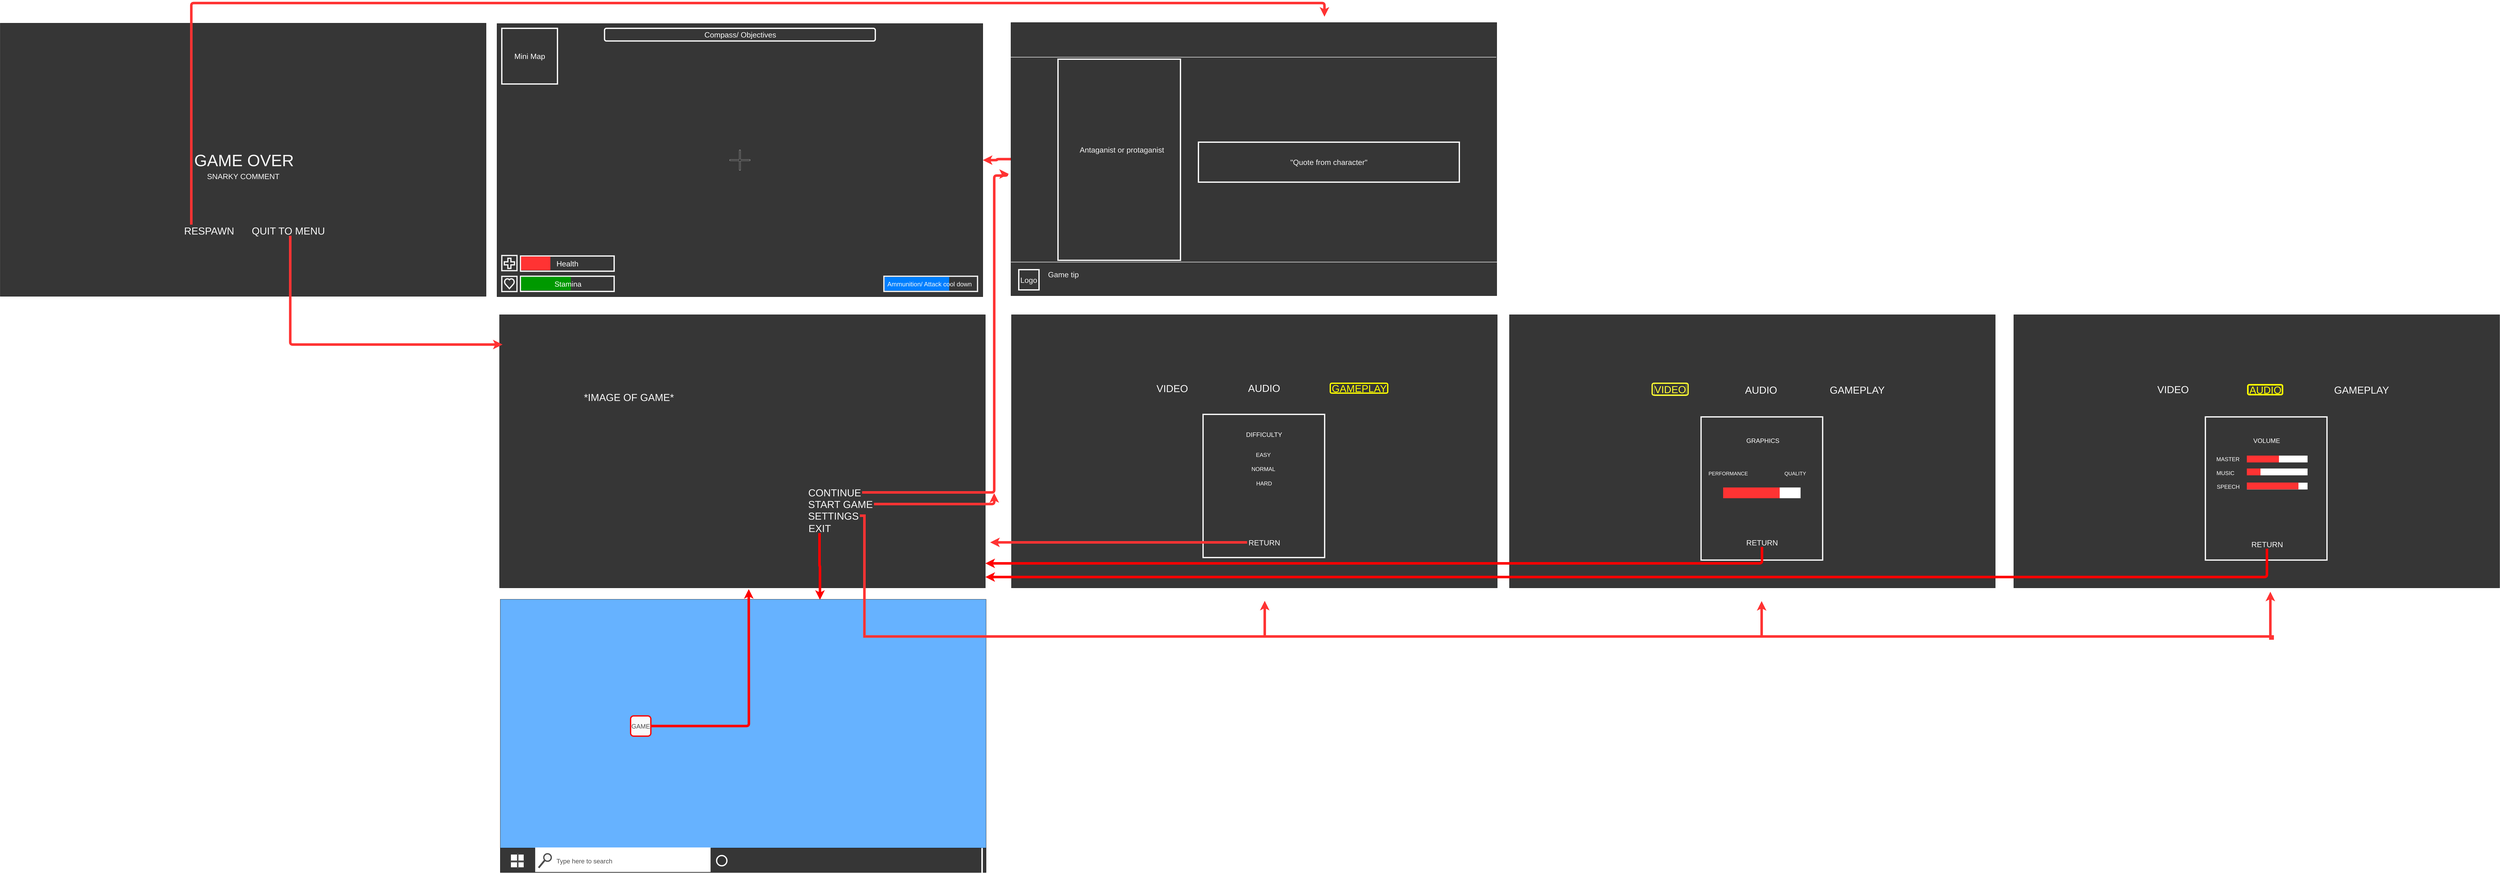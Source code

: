 <mxfile version="19.0.3" type="github">
  <diagram id="C5RBs43oDa-KdzZeNtuy" name="Page-1">
    <mxGraphModel dx="11483" dy="5679" grid="0" gridSize="10" guides="1" tooltips="1" connect="1" arrows="1" fold="1" page="1" pageScale="1" pageWidth="827" pageHeight="1169" math="0" shadow="0">
      <root>
        <mxCell id="WIyWlLk6GJQsqaUBKTNV-0" />
        <mxCell id="WIyWlLk6GJQsqaUBKTNV-1" parent="WIyWlLk6GJQsqaUBKTNV-0" />
        <mxCell id="epi_BCIH6UxTK0VW4PeA-1" value="" style="rounded=0;whiteSpace=wrap;html=1;fillColor=#363636;" parent="WIyWlLk6GJQsqaUBKTNV-1" vertex="1">
          <mxGeometry x="-792" y="32" width="1920" height="1080" as="geometry" />
        </mxCell>
        <mxCell id="epi_BCIH6UxTK0VW4PeA-2" value="" style="whiteSpace=wrap;html=1;aspect=fixed;labelBackgroundColor=none;strokeColor=#FCFCFC;fillColor=#363636;perimeterSpacing=0;strokeWidth=5;" parent="WIyWlLk6GJQsqaUBKTNV-1" vertex="1">
          <mxGeometry x="-773" y="51" width="220" height="220" as="geometry" />
        </mxCell>
        <mxCell id="epi_BCIH6UxTK0VW4PeA-3" value="" style="rounded=0;whiteSpace=wrap;html=1;fillColor=#363636;strokeWidth=5;strokeColor=#FAFAFA;" parent="WIyWlLk6GJQsqaUBKTNV-1" vertex="1">
          <mxGeometry x="-699" y="1031" width="370" height="60" as="geometry" />
        </mxCell>
        <mxCell id="epi_BCIH6UxTK0VW4PeA-4" value="" style="rounded=0;whiteSpace=wrap;html=1;fillColor=#363636;strokeWidth=5;strokeColor=#FAFAFA;" parent="WIyWlLk6GJQsqaUBKTNV-1" vertex="1">
          <mxGeometry x="-699" y="951" width="370" height="60" as="geometry" />
        </mxCell>
        <mxCell id="epi_BCIH6UxTK0VW4PeA-5" value="" style="shape=cross;whiteSpace=wrap;html=1;size=0.053;strokeWidth=1;fillColor=#0D0D0D;strokeColor=#FCFCFC;" parent="WIyWlLk6GJQsqaUBKTNV-1" vertex="1">
          <mxGeometry x="128" y="532" width="80" height="80" as="geometry" />
        </mxCell>
        <mxCell id="epi_BCIH6UxTK0VW4PeA-9" value="" style="rounded=1;whiteSpace=wrap;html=1;fillColor=#363636;strokeColor=#FAFAFA;strokeWidth=5;" parent="WIyWlLk6GJQsqaUBKTNV-1" vertex="1">
          <mxGeometry x="-367" y="51" width="1070" height="50" as="geometry" />
        </mxCell>
        <mxCell id="epi_BCIH6UxTK0VW4PeA-10" value="&lt;font color=&quot;#ffffff&quot;&gt;Health&lt;/font&gt;" style="text;html=1;resizable=0;autosize=1;align=center;verticalAlign=middle;points=[];fillColor=none;strokeColor=none;rounded=0;fontSize=30;" parent="WIyWlLk6GJQsqaUBKTNV-1" vertex="1">
          <mxGeometry x="-562.5" y="961" width="97" height="40" as="geometry" />
        </mxCell>
        <mxCell id="epi_BCIH6UxTK0VW4PeA-12" value="&lt;font color=&quot;#ffffff&quot;&gt;Mini Map&lt;/font&gt;" style="text;html=1;resizable=0;autosize=1;align=center;verticalAlign=middle;points=[];fillColor=none;strokeColor=none;rounded=0;fontSize=30;" parent="WIyWlLk6GJQsqaUBKTNV-1" vertex="1">
          <mxGeometry x="-729" y="141" width="132" height="40" as="geometry" />
        </mxCell>
        <mxCell id="epi_BCIH6UxTK0VW4PeA-13" value="&lt;font color=&quot;#fafafa&quot;&gt;Compass/ Objectives&lt;/font&gt;" style="text;html=1;resizable=0;autosize=1;align=center;verticalAlign=middle;points=[];fillColor=none;strokeColor=none;rounded=0;fontSize=30;" parent="WIyWlLk6GJQsqaUBKTNV-1" vertex="1">
          <mxGeometry x="22" y="56" width="293" height="40" as="geometry" />
        </mxCell>
        <mxCell id="epi_BCIH6UxTK0VW4PeA-15" value="" style="rounded=0;whiteSpace=wrap;html=1;strokeColor=#F0F0F0;strokeWidth=5;fillColor=#363636;" parent="WIyWlLk6GJQsqaUBKTNV-1" vertex="1">
          <mxGeometry x="737" y="1031" width="370" height="60" as="geometry" />
        </mxCell>
        <mxCell id="epi_BCIH6UxTK0VW4PeA-21" value="" style="whiteSpace=wrap;html=1;aspect=fixed;labelBackgroundColor=none;fontSize=25;fontColor=#F7F7F7;strokeColor=#F0F0F0;strokeWidth=5;fillColor=#363636;" parent="WIyWlLk6GJQsqaUBKTNV-1" vertex="1">
          <mxGeometry x="-773" y="949" width="60" height="60" as="geometry" />
        </mxCell>
        <mxCell id="epi_BCIH6UxTK0VW4PeA-22" value="" style="whiteSpace=wrap;html=1;aspect=fixed;labelBackgroundColor=none;fontSize=25;fontColor=#F7F7F7;strokeColor=#F0F0F0;strokeWidth=5;fillColor=#363636;" parent="WIyWlLk6GJQsqaUBKTNV-1" vertex="1">
          <mxGeometry x="-773" y="1031.5" width="60" height="60" as="geometry" />
        </mxCell>
        <mxCell id="epi_BCIH6UxTK0VW4PeA-23" value="" style="shape=cross;whiteSpace=wrap;html=1;labelBackgroundColor=none;fontSize=25;fontColor=#F7F7F7;strokeColor=#F0F0F0;strokeWidth=5;fillColor=#363636;size=0.3;" parent="WIyWlLk6GJQsqaUBKTNV-1" vertex="1">
          <mxGeometry x="-763" y="960" width="40" height="40" as="geometry" />
        </mxCell>
        <mxCell id="epi_BCIH6UxTK0VW4PeA-24" value="" style="verticalLabelPosition=bottom;verticalAlign=top;html=1;shape=mxgraph.basic.heart;labelBackgroundColor=none;fontSize=25;fontColor=#F7F7F7;strokeColor=#F0F0F0;strokeWidth=5;fillColor=#363636;" parent="WIyWlLk6GJQsqaUBKTNV-1" vertex="1">
          <mxGeometry x="-763" y="1040" width="40" height="40" as="geometry" />
        </mxCell>
        <mxCell id="epi_BCIH6UxTK0VW4PeA-26" value="" style="rounded=0;whiteSpace=wrap;html=1;fillColor=#363636;" parent="WIyWlLk6GJQsqaUBKTNV-1" vertex="1">
          <mxGeometry x="-782" y="1183" width="1920" height="1080" as="geometry" />
        </mxCell>
        <mxCell id="VTh3xcqrAFVOMcp-HKXa-25" style="edgeStyle=orthogonalEdgeStyle;rounded=1;orthogonalLoop=1;jettySize=auto;html=1;fontColor=#FFFF00;strokeColor=#FF3333;strokeWidth=10;" edge="1" parent="WIyWlLk6GJQsqaUBKTNV-1" source="epi_BCIH6UxTK0VW4PeA-27">
          <mxGeometry relative="1" as="geometry">
            <mxPoint x="1172.667" y="1888.333" as="targetPoint" />
          </mxGeometry>
        </mxCell>
        <mxCell id="epi_BCIH6UxTK0VW4PeA-27" value="&lt;span style=&quot;font-size: 40px;&quot;&gt;START GAME&lt;/span&gt;" style="text;html=1;resizable=0;autosize=1;align=center;verticalAlign=middle;points=[];fillColor=none;strokeColor=none;rounded=0;labelBackgroundColor=none;fontSize=25;fontColor=#F7F7F7;" parent="WIyWlLk6GJQsqaUBKTNV-1" vertex="1">
          <mxGeometry x="432" y="1912" width="266" height="39" as="geometry" />
        </mxCell>
        <mxCell id="epi_BCIH6UxTK0VW4PeA-30" value="&lt;span style=&quot;font-size: 40px;&quot;&gt;SETTINGS&lt;/span&gt;" style="text;html=1;resizable=0;autosize=1;align=center;verticalAlign=middle;points=[];fillColor=none;strokeColor=none;rounded=0;labelBackgroundColor=none;fontSize=25;fontColor=#F7F7F7;" parent="WIyWlLk6GJQsqaUBKTNV-1" vertex="1">
          <mxGeometry x="432" y="1958" width="210" height="39" as="geometry" />
        </mxCell>
        <mxCell id="VTh3xcqrAFVOMcp-HKXa-21" style="edgeStyle=orthogonalEdgeStyle;rounded=1;orthogonalLoop=1;jettySize=auto;html=1;fontColor=#FFFF00;strokeColor=#FF3333;strokeWidth=10;" edge="1" parent="WIyWlLk6GJQsqaUBKTNV-1" source="epi_BCIH6UxTK0VW4PeA-31">
          <mxGeometry relative="1" as="geometry">
            <mxPoint x="1231" y="627" as="targetPoint" />
            <Array as="points">
              <mxPoint x="1173" y="1885" />
              <mxPoint x="1173" y="633" />
              <mxPoint x="1223" y="633" />
              <mxPoint x="1223" y="627" />
            </Array>
          </mxGeometry>
        </mxCell>
        <mxCell id="epi_BCIH6UxTK0VW4PeA-31" value="&lt;span style=&quot;font-size: 40px;&quot;&gt;CONTINUE&lt;/span&gt;" style="text;html=1;resizable=0;autosize=1;align=center;verticalAlign=middle;points=[];fillColor=none;strokeColor=none;rounded=0;labelBackgroundColor=none;fontSize=25;fontColor=#F7F7F7;" parent="WIyWlLk6GJQsqaUBKTNV-1" vertex="1">
          <mxGeometry x="432" y="1866" width="219" height="39" as="geometry" />
        </mxCell>
        <mxCell id="VTh3xcqrAFVOMcp-HKXa-90" style="edgeStyle=orthogonalEdgeStyle;rounded=1;orthogonalLoop=1;jettySize=auto;html=1;fontSize=25;fontColor=#4D4D4D;strokeColor=#FF0000;strokeWidth=10;entryX=0.658;entryY=0.002;entryDx=0;entryDy=0;entryPerimeter=0;" edge="1" parent="WIyWlLk6GJQsqaUBKTNV-1" source="epi_BCIH6UxTK0VW4PeA-32" target="VTh3xcqrAFVOMcp-HKXa-72">
          <mxGeometry relative="1" as="geometry">
            <mxPoint x="482.5" y="2298.806" as="targetPoint" />
          </mxGeometry>
        </mxCell>
        <mxCell id="epi_BCIH6UxTK0VW4PeA-32" value="&lt;span style=&quot;font-size: 40px;&quot;&gt;EXIT&lt;/span&gt;" style="text;html=1;resizable=0;autosize=1;align=center;verticalAlign=middle;points=[];fillColor=none;strokeColor=none;rounded=0;labelBackgroundColor=none;fontSize=25;fontColor=#F7F7F7;" parent="WIyWlLk6GJQsqaUBKTNV-1" vertex="1">
          <mxGeometry x="433" y="2007" width="99" height="39" as="geometry" />
        </mxCell>
        <mxCell id="VTh3xcqrAFVOMcp-HKXa-29" value="" style="edgeStyle=orthogonalEdgeStyle;rounded=1;orthogonalLoop=1;jettySize=auto;html=1;fontColor=#FFFF00;strokeColor=#FF3333;strokeWidth=10;" edge="1" parent="WIyWlLk6GJQsqaUBKTNV-1" source="epi_BCIH6UxTK0VW4PeA-33" target="epi_BCIH6UxTK0VW4PeA-1">
          <mxGeometry relative="1" as="geometry" />
        </mxCell>
        <mxCell id="epi_BCIH6UxTK0VW4PeA-33" value="" style="rounded=0;whiteSpace=wrap;html=1;fillColor=#363636;" parent="WIyWlLk6GJQsqaUBKTNV-1" vertex="1">
          <mxGeometry x="1239" y="28" width="1920" height="1080" as="geometry" />
        </mxCell>
        <mxCell id="q872_5jDrgSX7mjS1dsh-0" value="&lt;font color=&quot;#f2f2f2&quot;&gt;&lt;span style=&quot;font-size: 30px;&quot;&gt;Game tip&lt;/span&gt;&lt;/font&gt;" style="text;html=1;resizable=0;autosize=1;align=center;verticalAlign=middle;points=[];fillColor=none;strokeColor=none;rounded=0;" parent="WIyWlLk6GJQsqaUBKTNV-1" vertex="1">
          <mxGeometry x="1380" y="1012" width="132" height="24" as="geometry" />
        </mxCell>
        <mxCell id="q872_5jDrgSX7mjS1dsh-4" value="" style="line;strokeWidth=2;html=1;fontSize=30;fontColor=#F2F2F2;strokeColor=#F7F7F7;" parent="WIyWlLk6GJQsqaUBKTNV-1" vertex="1">
          <mxGeometry x="1239" y="970" width="1922" height="10" as="geometry" />
        </mxCell>
        <mxCell id="q872_5jDrgSX7mjS1dsh-6" value="" style="whiteSpace=wrap;html=1;aspect=fixed;fontSize=30;fontColor=#F2F2F2;strokeColor=#FFFFFF;fillColor=#363636;strokeWidth=5;" parent="WIyWlLk6GJQsqaUBKTNV-1" vertex="1">
          <mxGeometry x="1270" y="1005" width="80" height="80" as="geometry" />
        </mxCell>
        <mxCell id="q872_5jDrgSX7mjS1dsh-7" value="Logo" style="text;html=1;resizable=0;autosize=1;align=center;verticalAlign=middle;points=[];fillColor=none;strokeColor=none;rounded=0;fontSize=30;fontColor=#F2F2F2;" parent="WIyWlLk6GJQsqaUBKTNV-1" vertex="1">
          <mxGeometry x="1270" y="1026" width="77" height="40" as="geometry" />
        </mxCell>
        <mxCell id="q872_5jDrgSX7mjS1dsh-8" value="" style="rounded=0;whiteSpace=wrap;html=1;fontSize=30;fontColor=#F2F2F2;strokeColor=#FFFFFF;strokeWidth=5;fillColor=#363636;" parent="WIyWlLk6GJQsqaUBKTNV-1" vertex="1">
          <mxGeometry x="1425" y="173" width="484" height="795" as="geometry" />
        </mxCell>
        <mxCell id="q872_5jDrgSX7mjS1dsh-9" value="Antaganist or protaganist" style="text;html=1;resizable=0;autosize=1;align=center;verticalAlign=middle;points=[];fillColor=none;strokeColor=none;rounded=0;fontSize=30;fontColor=#F2F2F2;" parent="WIyWlLk6GJQsqaUBKTNV-1" vertex="1">
          <mxGeometry x="1505" y="511" width="344" height="40" as="geometry" />
        </mxCell>
        <mxCell id="q872_5jDrgSX7mjS1dsh-10" value="" style="line;strokeWidth=2;html=1;fontSize=30;fontColor=#F2F2F2;strokeColor=#F7F7F7;" parent="WIyWlLk6GJQsqaUBKTNV-1" vertex="1">
          <mxGeometry x="1235" y="160" width="1922" height="10" as="geometry" />
        </mxCell>
        <mxCell id="q872_5jDrgSX7mjS1dsh-11" value="&quot;Quote from character&quot;" style="rounded=0;whiteSpace=wrap;html=1;fontSize=30;fontColor=#F2F2F2;strokeColor=#FFFFFF;strokeWidth=5;fillColor=#363636;" parent="WIyWlLk6GJQsqaUBKTNV-1" vertex="1">
          <mxGeometry x="1980" y="501" width="1031" height="158" as="geometry" />
        </mxCell>
        <mxCell id="q872_5jDrgSX7mjS1dsh-15" value="" style="line;strokeWidth=2;html=1;fontSize=30;fontColor=#F2F2F2;strokeColor=#F7F7F7;" parent="WIyWlLk6GJQsqaUBKTNV-1" vertex="1">
          <mxGeometry x="1579" y="1884" width="994" height="10" as="geometry" />
        </mxCell>
        <mxCell id="q872_5jDrgSX7mjS1dsh-21" value="" style="rounded=0;whiteSpace=wrap;html=1;fillColor=#363636;" parent="WIyWlLk6GJQsqaUBKTNV-1" vertex="1">
          <mxGeometry x="-2755" y="30.5" width="1920" height="1080" as="geometry" />
        </mxCell>
        <mxCell id="q872_5jDrgSX7mjS1dsh-26" value="" style="rounded=0;whiteSpace=wrap;html=1;fillColor=#363636;" parent="WIyWlLk6GJQsqaUBKTNV-1" vertex="1">
          <mxGeometry x="1241" y="1183" width="1920" height="1080" as="geometry" />
        </mxCell>
        <mxCell id="q872_5jDrgSX7mjS1dsh-29" value="&lt;span style=&quot;font-size: 40px;&quot;&gt;VIDEO&lt;/span&gt;" style="text;html=1;resizable=0;autosize=1;align=center;verticalAlign=middle;points=[];fillColor=none;strokeColor=none;rounded=0;labelBackgroundColor=none;fontSize=25;fontColor=#F7F7F7;" parent="WIyWlLk6GJQsqaUBKTNV-1" vertex="1">
          <mxGeometry x="1809" y="1454" width="134" height="39" as="geometry" />
        </mxCell>
        <mxCell id="q872_5jDrgSX7mjS1dsh-30" value="&lt;span style=&quot;font-size: 40px;&quot;&gt;AUDIO&lt;/span&gt;" style="text;html=1;resizable=0;autosize=1;align=center;verticalAlign=middle;points=[];fillColor=none;strokeColor=none;rounded=0;labelBackgroundColor=none;fontSize=25;fontColor=#F7F7F7;" parent="WIyWlLk6GJQsqaUBKTNV-1" vertex="1">
          <mxGeometry x="2170" y="1453" width="137" height="39" as="geometry" />
        </mxCell>
        <mxCell id="q872_5jDrgSX7mjS1dsh-31" value="&lt;font color=&quot;#ffff00&quot; style=&quot;font-size: 40px;&quot;&gt;GAMEPLAY&lt;/font&gt;" style="text;html=1;resizable=0;autosize=1;align=center;verticalAlign=middle;points=[];fillColor=none;strokeColor=#FFFF00;rounded=1;labelBackgroundColor=none;fontSize=25;fontColor=#F7F7F7;shadow=0;strokeWidth=5;perimeterSpacing=0;sketch=0;glass=0;" parent="WIyWlLk6GJQsqaUBKTNV-1" vertex="1">
          <mxGeometry x="2501" y="1454" width="227" height="39" as="geometry" />
        </mxCell>
        <mxCell id="q872_5jDrgSX7mjS1dsh-33" value="" style="rounded=0;whiteSpace=wrap;html=1;shadow=0;glass=0;sketch=0;fontSize=40;fontColor=#F2F2F2;strokeColor=#FCFCFC;strokeWidth=5;fillColor=#363636;" parent="WIyWlLk6GJQsqaUBKTNV-1" vertex="1">
          <mxGeometry x="1998.25" y="1577" width="480.5" height="566" as="geometry" />
        </mxCell>
        <mxCell id="ZrtI5oNbGW4ebxN35rNM-0" value="&lt;font color=&quot;#ffffff&quot;&gt;&lt;span style=&quot;font-size: 25px;&quot;&gt;DIFFICULTY&lt;/span&gt;&lt;/font&gt;" style="text;html=1;resizable=0;autosize=1;align=center;verticalAlign=middle;points=[];fillColor=none;strokeColor=none;rounded=0;" parent="WIyWlLk6GJQsqaUBKTNV-1" vertex="1">
          <mxGeometry x="2162.5" y="1644" width="153" height="23" as="geometry" />
        </mxCell>
        <mxCell id="ZrtI5oNbGW4ebxN35rNM-1" value="&lt;font style=&quot;font-size: 22px;&quot; color=&quot;#ffffff&quot;&gt;EASY&lt;/font&gt;" style="text;html=1;resizable=0;autosize=1;align=center;verticalAlign=middle;points=[];fillColor=none;strokeColor=none;rounded=0;" parent="WIyWlLk6GJQsqaUBKTNV-1" vertex="1">
          <mxGeometry x="2201.5" y="1727" width="69" height="21" as="geometry" />
        </mxCell>
        <mxCell id="ZrtI5oNbGW4ebxN35rNM-2" value="&lt;font style=&quot;font-size: 22px;&quot; color=&quot;#ffffff&quot;&gt;NORMAL&lt;/font&gt;" style="text;html=1;resizable=0;autosize=1;align=center;verticalAlign=middle;points=[];fillColor=none;strokeColor=none;rounded=0;" parent="WIyWlLk6GJQsqaUBKTNV-1" vertex="1">
          <mxGeometry x="2184" y="1783" width="104" height="21" as="geometry" />
        </mxCell>
        <mxCell id="ZrtI5oNbGW4ebxN35rNM-3" value="&lt;font style=&quot;font-size: 22px;&quot; color=&quot;#ffffff&quot;&gt;HARD&lt;/font&gt;" style="text;html=1;resizable=0;autosize=1;align=center;verticalAlign=middle;points=[];fillColor=none;strokeColor=none;rounded=0;" parent="WIyWlLk6GJQsqaUBKTNV-1" vertex="1">
          <mxGeometry x="2202.5" y="1840" width="72" height="21" as="geometry" />
        </mxCell>
        <mxCell id="ZrtI5oNbGW4ebxN35rNM-4" value="" style="rounded=0;whiteSpace=wrap;html=1;fillColor=#363636;" parent="WIyWlLk6GJQsqaUBKTNV-1" vertex="1">
          <mxGeometry x="3209" y="1183" width="1920" height="1080" as="geometry" />
        </mxCell>
        <mxCell id="ZrtI5oNbGW4ebxN35rNM-5" value="&lt;span style=&quot;font-size: 40px;&quot;&gt;&lt;font color=&quot;#ffff33&quot;&gt;VIDEO&lt;/font&gt;&lt;/span&gt;" style="text;html=1;resizable=0;autosize=1;align=center;verticalAlign=middle;points=[];fillColor=none;strokeColor=#FFFF33;rounded=1;labelBackgroundColor=none;fontSize=25;fontColor=#F7F7F7;labelBorderColor=#FFFF33;spacing=4;strokeWidth=5;" parent="WIyWlLk6GJQsqaUBKTNV-1" vertex="1">
          <mxGeometry x="3773" y="1454" width="142" height="47" as="geometry" />
        </mxCell>
        <mxCell id="ZrtI5oNbGW4ebxN35rNM-6" value="&lt;span style=&quot;font-size: 40px;&quot;&gt;AUDIO&lt;/span&gt;" style="text;html=1;resizable=0;autosize=1;align=center;verticalAlign=middle;points=[];fillColor=none;strokeColor=none;rounded=0;labelBackgroundColor=none;fontSize=25;fontColor=#F7F7F7;" parent="WIyWlLk6GJQsqaUBKTNV-1" vertex="1">
          <mxGeometry x="4134" y="1460" width="137" height="39" as="geometry" />
        </mxCell>
        <mxCell id="ZrtI5oNbGW4ebxN35rNM-7" value="&lt;span style=&quot;font-size: 40px;&quot;&gt;GAMEPLAY&lt;/span&gt;" style="text;html=1;resizable=0;autosize=1;align=center;verticalAlign=middle;points=[];fillColor=none;strokeColor=none;rounded=0;labelBackgroundColor=none;fontSize=25;fontColor=#F7F7F7;" parent="WIyWlLk6GJQsqaUBKTNV-1" vertex="1">
          <mxGeometry x="4469.5" y="1460" width="227" height="39" as="geometry" />
        </mxCell>
        <mxCell id="ZrtI5oNbGW4ebxN35rNM-8" value="" style="rounded=0;whiteSpace=wrap;html=1;shadow=0;glass=0;sketch=0;fontSize=40;fontColor=#F2F2F2;strokeColor=#FCFCFC;strokeWidth=5;fillColor=#363636;" parent="WIyWlLk6GJQsqaUBKTNV-1" vertex="1">
          <mxGeometry x="3966.25" y="1587" width="480.5" height="566" as="geometry" />
        </mxCell>
        <mxCell id="ZrtI5oNbGW4ebxN35rNM-10" value="&lt;font color=&quot;#ffffff&quot;&gt;&lt;span style=&quot;font-size: 25px;&quot;&gt;GRAPHICS&lt;/span&gt;&lt;/font&gt;" style="text;html=1;resizable=0;autosize=1;align=center;verticalAlign=middle;points=[];fillColor=none;strokeColor=none;rounded=0;" parent="WIyWlLk6GJQsqaUBKTNV-1" vertex="1">
          <mxGeometry x="4139.5" y="1668" width="141" height="23" as="geometry" />
        </mxCell>
        <mxCell id="VTh3xcqrAFVOMcp-HKXa-4" value="" style="rounded=0;whiteSpace=wrap;html=1;fillColor=#363636;" vertex="1" parent="WIyWlLk6GJQsqaUBKTNV-1">
          <mxGeometry x="5202" y="1183" width="1920" height="1080" as="geometry" />
        </mxCell>
        <mxCell id="VTh3xcqrAFVOMcp-HKXa-6" value="&lt;span style=&quot;font-size: 40px;&quot;&gt;&lt;font color=&quot;#ffff00&quot;&gt;AUDIO&lt;/font&gt;&lt;/span&gt;" style="text;html=1;resizable=0;autosize=1;align=center;verticalAlign=middle;points=[];fillColor=none;strokeColor=#FFFF00;rounded=1;labelBackgroundColor=none;fontSize=25;fontColor=#F7F7F7;strokeWidth=6;" vertex="1" parent="WIyWlLk6GJQsqaUBKTNV-1">
          <mxGeometry x="6127" y="1460" width="137" height="39" as="geometry" />
        </mxCell>
        <mxCell id="VTh3xcqrAFVOMcp-HKXa-7" value="&lt;span style=&quot;font-size: 40px;&quot;&gt;GAMEPLAY&lt;/span&gt;" style="text;html=1;resizable=0;autosize=1;align=center;verticalAlign=middle;points=[];fillColor=none;strokeColor=none;rounded=0;labelBackgroundColor=none;fontSize=25;fontColor=#F7F7F7;" vertex="1" parent="WIyWlLk6GJQsqaUBKTNV-1">
          <mxGeometry x="6462.5" y="1460" width="227" height="39" as="geometry" />
        </mxCell>
        <mxCell id="VTh3xcqrAFVOMcp-HKXa-8" value="" style="rounded=0;whiteSpace=wrap;html=1;shadow=0;glass=0;sketch=0;fontSize=40;fontColor=#F2F2F2;strokeColor=#FCFCFC;strokeWidth=5;fillColor=#363636;" vertex="1" parent="WIyWlLk6GJQsqaUBKTNV-1">
          <mxGeometry x="5959.25" y="1587" width="480.5" height="566" as="geometry" />
        </mxCell>
        <mxCell id="VTh3xcqrAFVOMcp-HKXa-9" value="&lt;font color=&quot;#ffffff&quot;&gt;&lt;span style=&quot;font-size: 25px;&quot;&gt;VOLUME&lt;/span&gt;&lt;/font&gt;" style="text;html=1;resizable=0;autosize=1;align=center;verticalAlign=middle;points=[];fillColor=none;strokeColor=none;rounded=0;" vertex="1" parent="WIyWlLk6GJQsqaUBKTNV-1">
          <mxGeometry x="6142.5" y="1668" width="116" height="23" as="geometry" />
        </mxCell>
        <mxCell id="VTh3xcqrAFVOMcp-HKXa-10" value="&lt;font color=&quot;#ffffff&quot;&gt;&lt;span style=&quot;font-size: 22px;&quot;&gt;MASTER&lt;/span&gt;&lt;/font&gt;" style="text;html=1;resizable=0;autosize=1;align=center;verticalAlign=middle;points=[];fillColor=none;strokeColor=none;rounded=0;" vertex="1" parent="WIyWlLk6GJQsqaUBKTNV-1">
          <mxGeometry x="5997" y="1744" width="102" height="21" as="geometry" />
        </mxCell>
        <mxCell id="VTh3xcqrAFVOMcp-HKXa-11" value="&lt;font color=&quot;#ffffff&quot;&gt;&lt;span style=&quot;font-size: 22px;&quot;&gt;MUSIC&lt;/span&gt;&lt;/font&gt;" style="text;html=1;resizable=0;autosize=1;align=center;verticalAlign=middle;points=[];fillColor=none;strokeColor=none;rounded=0;" vertex="1" parent="WIyWlLk6GJQsqaUBKTNV-1">
          <mxGeometry x="5997" y="1799" width="81" height="21" as="geometry" />
        </mxCell>
        <mxCell id="VTh3xcqrAFVOMcp-HKXa-12" value="&lt;font color=&quot;#ffffff&quot;&gt;&lt;span style=&quot;font-size: 22px;&quot;&gt;SPEECH&lt;/span&gt;&lt;/font&gt;" style="text;html=1;resizable=0;autosize=1;align=center;verticalAlign=middle;points=[];fillColor=none;strokeColor=none;rounded=0;" vertex="1" parent="WIyWlLk6GJQsqaUBKTNV-1">
          <mxGeometry x="5999" y="1853" width="100" height="21" as="geometry" />
        </mxCell>
        <mxCell id="VTh3xcqrAFVOMcp-HKXa-13" value="&lt;span style=&quot;font-size: 40px;&quot;&gt;VIDEO&lt;/span&gt;" style="text;html=1;resizable=0;autosize=1;align=center;verticalAlign=middle;points=[];fillColor=none;strokeColor=none;rounded=0;labelBackgroundColor=none;fontSize=25;fontColor=#F7F7F7;" vertex="1" parent="WIyWlLk6GJQsqaUBKTNV-1">
          <mxGeometry x="5764" y="1458" width="134" height="39" as="geometry" />
        </mxCell>
        <mxCell id="VTh3xcqrAFVOMcp-HKXa-66" style="edgeStyle=orthogonalEdgeStyle;rounded=1;orthogonalLoop=1;jettySize=auto;html=1;fontSize=30;fontColor=#FFFF00;strokeColor=#FF3333;strokeWidth=10;" edge="1" parent="WIyWlLk6GJQsqaUBKTNV-1" source="VTh3xcqrAFVOMcp-HKXa-30">
          <mxGeometry relative="1" as="geometry">
            <mxPoint x="1157" y="2083" as="targetPoint" />
          </mxGeometry>
        </mxCell>
        <mxCell id="VTh3xcqrAFVOMcp-HKXa-30" value="&lt;font style=&quot;font-size: 30px;&quot;&gt;RETURN&lt;/font&gt;" style="text;html=1;resizable=0;autosize=1;align=center;verticalAlign=middle;points=[];fillColor=none;strokeColor=none;rounded=0;labelBackgroundColor=none;fontSize=25;fontColor=#F7F7F7;" vertex="1" parent="WIyWlLk6GJQsqaUBKTNV-1">
          <mxGeometry x="2172.5" y="2066" width="135" height="35" as="geometry" />
        </mxCell>
        <mxCell id="VTh3xcqrAFVOMcp-HKXa-93" style="edgeStyle=orthogonalEdgeStyle;rounded=1;orthogonalLoop=1;jettySize=auto;html=1;fontSize=25;fontColor=#4D4D4D;strokeColor=#FF0000;strokeWidth=10;" edge="1" parent="WIyWlLk6GJQsqaUBKTNV-1" source="VTh3xcqrAFVOMcp-HKXa-31" target="epi_BCIH6UxTK0VW4PeA-26">
          <mxGeometry relative="1" as="geometry">
            <Array as="points">
              <mxPoint x="4207" y="2166" />
            </Array>
          </mxGeometry>
        </mxCell>
        <mxCell id="VTh3xcqrAFVOMcp-HKXa-31" value="&lt;font style=&quot;font-size: 30px;&quot;&gt;RETURN&lt;/font&gt;" style="text;html=1;resizable=0;autosize=1;align=center;verticalAlign=middle;points=[];fillColor=none;strokeColor=none;rounded=0;labelBackgroundColor=none;fontSize=25;fontColor=#F7F7F7;" vertex="1" parent="WIyWlLk6GJQsqaUBKTNV-1">
          <mxGeometry x="4139.5" y="2066" width="135" height="35" as="geometry" />
        </mxCell>
        <mxCell id="VTh3xcqrAFVOMcp-HKXa-94" style="edgeStyle=orthogonalEdgeStyle;rounded=1;orthogonalLoop=1;jettySize=auto;html=1;fontSize=25;fontColor=#4D4D4D;strokeColor=#FF0000;strokeWidth=10;" edge="1" parent="WIyWlLk6GJQsqaUBKTNV-1" source="VTh3xcqrAFVOMcp-HKXa-32" target="epi_BCIH6UxTK0VW4PeA-26">
          <mxGeometry relative="1" as="geometry">
            <Array as="points">
              <mxPoint x="6202" y="2220" />
            </Array>
          </mxGeometry>
        </mxCell>
        <mxCell id="VTh3xcqrAFVOMcp-HKXa-32" value="&lt;font style=&quot;font-size: 30px;&quot;&gt;RETURN&lt;/font&gt;" style="text;html=1;resizable=0;autosize=1;align=center;verticalAlign=middle;points=[];fillColor=none;strokeColor=none;rounded=0;labelBackgroundColor=none;fontSize=25;fontColor=#F7F7F7;" vertex="1" parent="WIyWlLk6GJQsqaUBKTNV-1">
          <mxGeometry x="6135" y="2073" width="135" height="35" as="geometry" />
        </mxCell>
        <mxCell id="VTh3xcqrAFVOMcp-HKXa-33" value="" style="rounded=0;whiteSpace=wrap;html=1;fontSize=30;fontColor=#FFFF00;strokeColor=none;strokeWidth=5;" vertex="1" parent="WIyWlLk6GJQsqaUBKTNV-1">
          <mxGeometry x="6123" y="1740" width="240" height="27" as="geometry" />
        </mxCell>
        <mxCell id="VTh3xcqrAFVOMcp-HKXa-34" value="" style="rounded=0;whiteSpace=wrap;html=1;fontSize=30;fontColor=#FFFF00;strokeColor=none;strokeWidth=5;" vertex="1" parent="WIyWlLk6GJQsqaUBKTNV-1">
          <mxGeometry x="6123" y="1847" width="240" height="27" as="geometry" />
        </mxCell>
        <mxCell id="VTh3xcqrAFVOMcp-HKXa-35" value="" style="rounded=0;whiteSpace=wrap;html=1;fontSize=30;fontColor=#FFFF00;strokeColor=none;strokeWidth=5;" vertex="1" parent="WIyWlLk6GJQsqaUBKTNV-1">
          <mxGeometry x="6123" y="1791" width="240" height="27" as="geometry" />
        </mxCell>
        <mxCell id="VTh3xcqrAFVOMcp-HKXa-39" value="" style="rounded=0;whiteSpace=wrap;html=1;fontSize=30;fontColor=#FFFF00;strokeColor=none;strokeWidth=5;fillColor=#FF3333;" vertex="1" parent="WIyWlLk6GJQsqaUBKTNV-1">
          <mxGeometry x="6123" y="1740" width="127" height="27" as="geometry" />
        </mxCell>
        <mxCell id="VTh3xcqrAFVOMcp-HKXa-40" value="" style="rounded=0;whiteSpace=wrap;html=1;fontSize=30;fontColor=#FFFF00;strokeColor=none;strokeWidth=5;fillColor=#FF3333;" vertex="1" parent="WIyWlLk6GJQsqaUBKTNV-1">
          <mxGeometry x="6123" y="1791" width="54" height="27" as="geometry" />
        </mxCell>
        <mxCell id="VTh3xcqrAFVOMcp-HKXa-41" value="" style="rounded=0;whiteSpace=wrap;html=1;fontSize=30;fontColor=#FFFF00;strokeColor=none;strokeWidth=5;fillColor=#FF3333;" vertex="1" parent="WIyWlLk6GJQsqaUBKTNV-1">
          <mxGeometry x="6123" y="1846.5" width="204" height="27" as="geometry" />
        </mxCell>
        <mxCell id="VTh3xcqrAFVOMcp-HKXa-43" value="&lt;font style=&quot;font-size: 20px;&quot; color=&quot;#ffffff&quot;&gt;PERFORMANCE&lt;/font&gt;" style="text;html=1;resizable=0;autosize=1;align=center;verticalAlign=middle;points=[];fillColor=none;strokeColor=none;rounded=0;" vertex="1" parent="WIyWlLk6GJQsqaUBKTNV-1">
          <mxGeometry x="3990" y="1799" width="166" height="21" as="geometry" />
        </mxCell>
        <mxCell id="VTh3xcqrAFVOMcp-HKXa-44" value="&lt;font style=&quot;font-size: 20px;&quot; color=&quot;#ffffff&quot;&gt;QUALITY&lt;/font&gt;" style="text;html=1;resizable=0;autosize=1;align=center;verticalAlign=middle;points=[];fillColor=none;strokeColor=none;rounded=0;" vertex="1" parent="WIyWlLk6GJQsqaUBKTNV-1">
          <mxGeometry x="4290" y="1799" width="96" height="21" as="geometry" />
        </mxCell>
        <mxCell id="VTh3xcqrAFVOMcp-HKXa-46" value="" style="rounded=0;whiteSpace=wrap;html=1;fontSize=30;fontColor=#FFFF00;strokeColor=none;strokeWidth=5;" vertex="1" parent="WIyWlLk6GJQsqaUBKTNV-1">
          <mxGeometry x="4053.5" y="1866" width="306" height="42.5" as="geometry" />
        </mxCell>
        <mxCell id="VTh3xcqrAFVOMcp-HKXa-47" value="" style="rounded=0;whiteSpace=wrap;html=1;fontSize=30;fontColor=#FFFF00;strokeColor=none;strokeWidth=5;fillColor=#FF3333;" vertex="1" parent="WIyWlLk6GJQsqaUBKTNV-1">
          <mxGeometry x="4053.5" y="1866" width="223.5" height="42.5" as="geometry" />
        </mxCell>
        <mxCell id="VTh3xcqrAFVOMcp-HKXa-48" value="" style="rounded=0;whiteSpace=wrap;html=1;fillColor=#FF3333;strokeWidth=5;strokeColor=none;" vertex="1" parent="WIyWlLk6GJQsqaUBKTNV-1">
          <mxGeometry x="-697" y="953" width="116" height="54" as="geometry" />
        </mxCell>
        <mxCell id="VTh3xcqrAFVOMcp-HKXa-49" value="" style="rounded=0;whiteSpace=wrap;html=1;fillColor=#009900;strokeWidth=5;strokeColor=none;" vertex="1" parent="WIyWlLk6GJQsqaUBKTNV-1">
          <mxGeometry x="-697" y="1033" width="197" height="54" as="geometry" />
        </mxCell>
        <mxCell id="epi_BCIH6UxTK0VW4PeA-11" value="&lt;font color=&quot;#fafafa&quot; style=&quot;font-size: 29px;&quot;&gt;Stamina&lt;/font&gt;" style="text;html=1;resizable=0;autosize=1;align=center;verticalAlign=middle;points=[];fillColor=none;strokeColor=none;rounded=0;fontSize=13;" parent="WIyWlLk6GJQsqaUBKTNV-1" vertex="1">
          <mxGeometry x="-570" y="1048.5" width="116" height="26" as="geometry" />
        </mxCell>
        <mxCell id="VTh3xcqrAFVOMcp-HKXa-51" value="" style="rounded=0;whiteSpace=wrap;html=1;fillColor=#007FFF;strokeWidth=5;strokeColor=none;" vertex="1" parent="WIyWlLk6GJQsqaUBKTNV-1">
          <mxGeometry x="740" y="1034" width="255" height="54" as="geometry" />
        </mxCell>
        <mxCell id="epi_BCIH6UxTK0VW4PeA-16" value="&lt;font color=&quot;#f7f7f7&quot; style=&quot;font-size: 25px;&quot;&gt;Ammunition/ Attack cool down&lt;/font&gt;" style="text;html=1;resizable=0;autosize=1;align=center;verticalAlign=middle;points=[];fillColor=none;strokeColor=none;rounded=0;fontSize=30;" parent="WIyWlLk6GJQsqaUBKTNV-1" vertex="1">
          <mxGeometry x="745" y="1039" width="344" height="41" as="geometry" />
        </mxCell>
        <mxCell id="VTh3xcqrAFVOMcp-HKXa-52" value="&lt;font style=&quot;font-size: 65px;&quot;&gt;GAME OVER&lt;/font&gt;" style="text;html=1;resizable=0;autosize=1;align=center;verticalAlign=middle;points=[];fillColor=none;strokeColor=none;rounded=0;labelBackgroundColor=none;fontSize=25;fontColor=#F7F7F7;" vertex="1" parent="WIyWlLk6GJQsqaUBKTNV-1">
          <mxGeometry x="-1994" y="548.5" width="404" height="48" as="geometry" />
        </mxCell>
        <mxCell id="VTh3xcqrAFVOMcp-HKXa-53" value="&lt;font style=&quot;font-size: 30px;&quot;&gt;SNARKY COMMENT&lt;/font&gt;" style="text;html=1;resizable=0;autosize=1;align=center;verticalAlign=middle;points=[];fillColor=none;strokeColor=none;rounded=0;labelBackgroundColor=none;fontSize=25;fontColor=#F7F7F7;" vertex="1" parent="WIyWlLk6GJQsqaUBKTNV-1">
          <mxGeometry x="-1943" y="618" width="296" height="35" as="geometry" />
        </mxCell>
        <mxCell id="VTh3xcqrAFVOMcp-HKXa-58" style="edgeStyle=orthogonalEdgeStyle;rounded=1;orthogonalLoop=1;jettySize=auto;html=1;fontSize=30;fontColor=#FFFF00;strokeColor=#FF3333;strokeWidth=10;" edge="1" parent="WIyWlLk6GJQsqaUBKTNV-1" source="VTh3xcqrAFVOMcp-HKXa-54">
          <mxGeometry relative="1" as="geometry">
            <mxPoint x="2478" y="5" as="targetPoint" />
            <Array as="points">
              <mxPoint x="-2000" y="-49" />
              <mxPoint x="2478" y="-49" />
            </Array>
          </mxGeometry>
        </mxCell>
        <mxCell id="VTh3xcqrAFVOMcp-HKXa-54" value="&lt;span style=&quot;font-size: 40px;&quot;&gt;RESPAWN&lt;/span&gt;&lt;span style=&quot;color: rgba(0, 0, 0, 0); font-family: monospace; font-size: 0px; text-align: start;&quot;&gt;%3CmxGraphModel%3E%3Croot%3E%3CmxCell%20id%3D%220%22%2F%3E%3CmxCell%20id%3D%221%22%20parent%3D%220%22%2F%3E%3CmxCell%20id%3D%222%22%20value%3D%22%26lt%3Bspan%20style%3D%26quot%3Bfont-size%3A%2040px%3B%26quot%3B%26gt%3BGAME%20OVER%26lt%3B%2Fspan%26gt%3B%22%20style%3D%22text%3Bhtml%3D1%3Bresizable%3D0%3Bautosize%3D1%3Balign%3Dcenter%3BverticalAlign%3Dmiddle%3Bpoints%3D%5B%5D%3BfillColor%3Dnone%3BstrokeColor%3Dnone%3Brounded%3D0%3BlabelBackgroundColor%3Dnone%3BfontSize%3D25%3BfontColor%3D%23F7F7F7%3B%22%20vertex%3D%221%22%20parent%3D%221%22%3E%3CmxGeometry%20x%3D%22-1918%22%20y%3D%22552.5%22%20width%3D%22252%22%20height%3D%2240%22%20as%3D%22geometry%22%2F%3E%3C%2FmxCell%3E%3C%2Froot%3E%3C%2FmxGraphModel%3E&lt;/span&gt;" style="text;html=1;resizable=0;autosize=1;align=center;verticalAlign=middle;points=[];fillColor=none;strokeColor=none;rounded=0;labelBackgroundColor=none;fontSize=25;fontColor=#F7F7F7;" vertex="1" parent="WIyWlLk6GJQsqaUBKTNV-1">
          <mxGeometry x="-2034" y="827" width="208" height="48" as="geometry" />
        </mxCell>
        <mxCell id="VTh3xcqrAFVOMcp-HKXa-56" style="edgeStyle=orthogonalEdgeStyle;rounded=1;orthogonalLoop=1;jettySize=auto;html=1;fontSize=30;fontColor=#FFFF00;strokeColor=#FF3333;strokeWidth=10;" edge="1" parent="WIyWlLk6GJQsqaUBKTNV-1" source="VTh3xcqrAFVOMcp-HKXa-55">
          <mxGeometry relative="1" as="geometry">
            <mxPoint x="-770" y="1301" as="targetPoint" />
            <Array as="points">
              <mxPoint x="-1609" y="1301" />
              <mxPoint x="-784" y="1301" />
            </Array>
          </mxGeometry>
        </mxCell>
        <mxCell id="VTh3xcqrAFVOMcp-HKXa-55" value="&lt;span style=&quot;font-size: 40px;&quot;&gt;QUIT TO MENU&lt;/span&gt;" style="text;html=1;resizable=0;autosize=1;align=center;verticalAlign=middle;points=[];fillColor=none;strokeColor=none;rounded=0;labelBackgroundColor=none;fontSize=25;fontColor=#F7F7F7;" vertex="1" parent="WIyWlLk6GJQsqaUBKTNV-1">
          <mxGeometry x="-1767" y="831" width="299" height="40" as="geometry" />
        </mxCell>
        <mxCell id="VTh3xcqrAFVOMcp-HKXa-64" value="" style="endArrow=classic;html=1;rounded=1;fontSize=30;fontColor=#FFFF00;strokeColor=#FF3333;strokeWidth=10;" edge="1" parent="WIyWlLk6GJQsqaUBKTNV-1">
          <mxGeometry width="50" height="50" relative="1" as="geometry">
            <mxPoint x="2242" y="2451" as="sourcePoint" />
            <mxPoint x="2242" y="2314" as="targetPoint" />
          </mxGeometry>
        </mxCell>
        <mxCell id="VTh3xcqrAFVOMcp-HKXa-65" value="" style="endArrow=classic;html=1;rounded=1;fontSize=30;fontColor=#FFFF00;strokeColor=#FF3333;strokeWidth=10;" edge="1" parent="WIyWlLk6GJQsqaUBKTNV-1">
          <mxGeometry width="50" height="50" relative="1" as="geometry">
            <mxPoint x="4205.67" y="2452" as="sourcePoint" />
            <mxPoint x="4205.67" y="2315" as="targetPoint" />
          </mxGeometry>
        </mxCell>
        <mxCell id="VTh3xcqrAFVOMcp-HKXa-72" value="" style="rounded=0;whiteSpace=wrap;html=1;fillColor=#66B2FF;" vertex="1" parent="WIyWlLk6GJQsqaUBKTNV-1">
          <mxGeometry x="-779" y="2308" width="1920" height="1080" as="geometry" />
        </mxCell>
        <mxCell id="q872_5jDrgSX7mjS1dsh-27" style="edgeStyle=orthogonalEdgeStyle;rounded=0;orthogonalLoop=1;jettySize=auto;html=1;fontSize=30;fontColor=#F2F2F2;strokeColor=#FF3333;strokeWidth=10;" parent="WIyWlLk6GJQsqaUBKTNV-1" source="epi_BCIH6UxTK0VW4PeA-30" edge="1">
          <mxGeometry relative="1" as="geometry">
            <mxPoint x="6216" y="2278" as="targetPoint" />
            <Array as="points">
              <mxPoint x="660" y="1978" />
              <mxPoint x="660" y="2455" />
              <mxPoint x="6225" y="2455" />
              <mxPoint x="6225" y="2463" />
              <mxPoint x="6216" y="2463" />
              <mxPoint x="6216" y="2455" />
            </Array>
          </mxGeometry>
        </mxCell>
        <mxCell id="VTh3xcqrAFVOMcp-HKXa-75" value="" style="rounded=0;whiteSpace=wrap;html=1;fillColor=#363636;" vertex="1" parent="WIyWlLk6GJQsqaUBKTNV-1">
          <mxGeometry x="-779" y="3291" width="1920" height="97" as="geometry" />
        </mxCell>
        <mxCell id="VTh3xcqrAFVOMcp-HKXa-76" value="" style="rounded=0;whiteSpace=wrap;html=1;fillColor=#FFFFFF;strokeColor=none;" vertex="1" parent="WIyWlLk6GJQsqaUBKTNV-1">
          <mxGeometry x="-641" y="3289" width="693" height="97" as="geometry" />
        </mxCell>
        <mxCell id="VTh3xcqrAFVOMcp-HKXa-77" value="" style="whiteSpace=wrap;html=1;aspect=fixed;rounded=0;fontSize=30;fontColor=#FFFF00;strokeColor=none;strokeWidth=5;fillColor=#FFFFFF;" vertex="1" parent="WIyWlLk6GJQsqaUBKTNV-1">
          <mxGeometry x="-737" y="3317" width="50.5" height="50.5" as="geometry" />
        </mxCell>
        <mxCell id="VTh3xcqrAFVOMcp-HKXa-79" value="" style="rounded=0;whiteSpace=wrap;html=1;fontSize=30;fontColor=#FFFF00;strokeColor=none;strokeWidth=5;fillColor=#4D4D4D;" vertex="1" parent="WIyWlLk6GJQsqaUBKTNV-1">
          <mxGeometry x="-713" y="3312.25" width="6" height="60" as="geometry" />
        </mxCell>
        <mxCell id="VTh3xcqrAFVOMcp-HKXa-80" value="" style="rounded=0;whiteSpace=wrap;html=1;fontSize=30;fontColor=#FFFF00;strokeColor=none;strokeWidth=5;fillColor=#4D4D4D;" vertex="1" parent="WIyWlLk6GJQsqaUBKTNV-1">
          <mxGeometry x="-739.5" y="3340.63" width="55.5" height="7.25" as="geometry" />
        </mxCell>
        <mxCell id="VTh3xcqrAFVOMcp-HKXa-81" value="&lt;font style=&quot;font-size: 25px;&quot; color=&quot;#4d4d4d&quot;&gt;Type here to search&lt;/font&gt;" style="text;html=1;resizable=0;autosize=1;align=center;verticalAlign=middle;points=[];fillColor=none;strokeColor=none;rounded=0;" vertex="1" parent="WIyWlLk6GJQsqaUBKTNV-1">
          <mxGeometry x="-562.5" y="3331.75" width="231" height="21" as="geometry" />
        </mxCell>
        <mxCell id="VTh3xcqrAFVOMcp-HKXa-82" value="" style="ellipse;whiteSpace=wrap;html=1;aspect=fixed;rounded=0;fontSize=25;fontColor=#4D4D4D;strokeColor=#4D4D4D;strokeWidth=5;fillColor=#F7F7F7;" vertex="1" parent="WIyWlLk6GJQsqaUBKTNV-1">
          <mxGeometry x="-607" y="3314" width="29.5" height="29.5" as="geometry" />
        </mxCell>
        <mxCell id="VTh3xcqrAFVOMcp-HKXa-83" value="" style="endArrow=none;html=1;rounded=1;fontSize=25;fontColor=#4D4D4D;strokeColor=#4D4D4D;strokeWidth=7;entryX=0;entryY=1;entryDx=0;entryDy=0;" edge="1" parent="WIyWlLk6GJQsqaUBKTNV-1" target="VTh3xcqrAFVOMcp-HKXa-82">
          <mxGeometry width="50" height="50" relative="1" as="geometry">
            <mxPoint x="-627.5" y="3369.26" as="sourcePoint" />
            <mxPoint x="-584" y="3334" as="targetPoint" />
          </mxGeometry>
        </mxCell>
        <mxCell id="VTh3xcqrAFVOMcp-HKXa-88" value="" style="ellipse;whiteSpace=wrap;html=1;aspect=fixed;rounded=0;fontSize=25;fontColor=#4D4D4D;strokeColor=#FAFAFA;strokeWidth=5;fillColor=#333333;" vertex="1" parent="WIyWlLk6GJQsqaUBKTNV-1">
          <mxGeometry x="76" y="3321" width="40.5" height="40.5" as="geometry" />
        </mxCell>
        <mxCell id="VTh3xcqrAFVOMcp-HKXa-89" value="" style="rounded=0;whiteSpace=wrap;html=1;fontSize=30;fontColor=#FFFF00;strokeColor=none;strokeWidth=5;fillColor=#FFFFFF;" vertex="1" parent="WIyWlLk6GJQsqaUBKTNV-1">
          <mxGeometry x="1122" y="3290.88" width="6" height="98.12" as="geometry" />
        </mxCell>
        <mxCell id="VTh3xcqrAFVOMcp-HKXa-92" style="edgeStyle=orthogonalEdgeStyle;rounded=1;orthogonalLoop=1;jettySize=auto;html=1;fontSize=25;fontColor=#4D4D4D;strokeColor=#FF0000;strokeWidth=10;" edge="1" parent="WIyWlLk6GJQsqaUBKTNV-1" source="VTh3xcqrAFVOMcp-HKXa-91">
          <mxGeometry relative="1" as="geometry">
            <mxPoint x="202.903" y="2267.694" as="targetPoint" />
          </mxGeometry>
        </mxCell>
        <mxCell id="VTh3xcqrAFVOMcp-HKXa-91" value="GAME" style="whiteSpace=wrap;html=1;aspect=fixed;rounded=1;fontSize=25;fontColor=#4D4D4D;strokeColor=#FF0000;strokeWidth=5;fillColor=#FAFAFA;" vertex="1" parent="WIyWlLk6GJQsqaUBKTNV-1">
          <mxGeometry x="-264" y="2769" width="80" height="80" as="geometry" />
        </mxCell>
        <mxCell id="VTh3xcqrAFVOMcp-HKXa-95" value="&lt;span style=&quot;font-size: 40px;&quot;&gt;*IMAGE OF GAME*&lt;/span&gt;" style="text;html=1;resizable=0;autosize=1;align=center;verticalAlign=middle;points=[];fillColor=none;strokeColor=none;rounded=0;labelBackgroundColor=none;fontSize=25;fontColor=#F7F7F7;" vertex="1" parent="WIyWlLk6GJQsqaUBKTNV-1">
          <mxGeometry x="-454" y="1489" width="366" height="40" as="geometry" />
        </mxCell>
      </root>
    </mxGraphModel>
  </diagram>
</mxfile>
